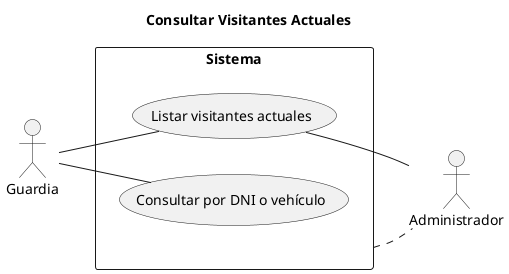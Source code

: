 @startuml Diagrama Caso Uso 3

title Consultar Visitantes Actuales

left to right direction
skinparam packageStyle rectangle

actor Guardia as g
actor Administrador as a

rectangle Sistema {
  usecase "Listar visitantes actuales" as UC1
  usecase "Consultar por DNI o vehículo" as UC2
}


Sistema .. a

g -right- UC1
g -- UC2
a -left- UC1

@enduml

